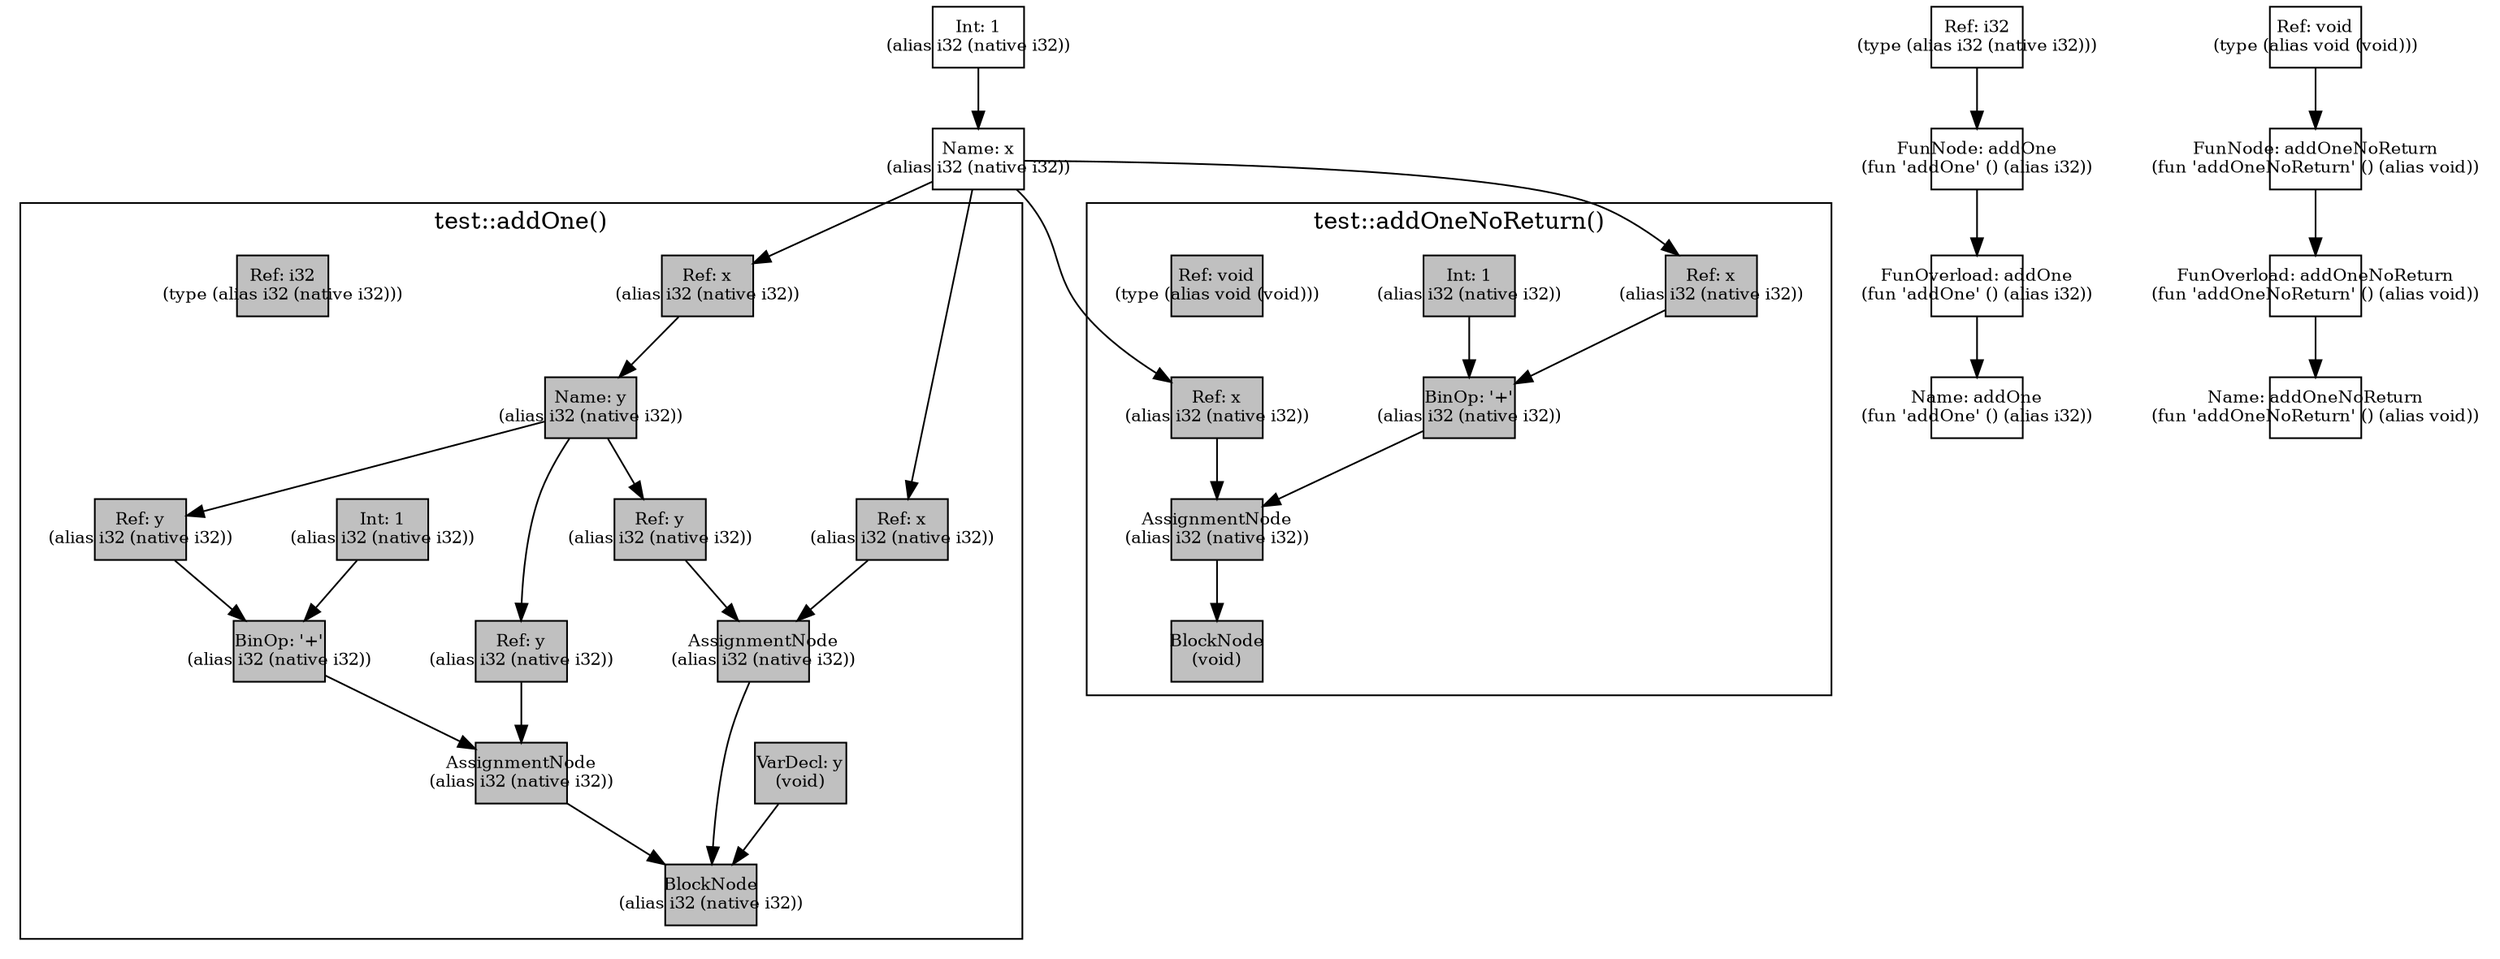 digraph Document {
  node [shape=box,fixedsize=shape fontsize=10]
  1 [label="Name: x\n(alias i32 (native i32))", fillcolor=grey];
  2 [label="Int: 1\n(alias i32 (native i32))", fillcolor=grey];
  3 [label="FunOverload: addOne\n(fun 'addOne' () (alias i32))", fillcolor=grey];
  4 [label="FunNode: addOne\n(fun 'addOne' () (alias i32))", fillcolor=grey];
  5 [label="Ref: i32\n(type (alias i32 (native i32)))", fillcolor=grey];
  6 [label="Name: addOne\n(fun 'addOne' () (alias i32))", fillcolor=grey];
  7 [label="FunOverload: addOneNoReturn\n(fun 'addOneNoReturn' () (alias void))", fillcolor=grey];
  8 [label="FunNode: addOneNoReturn\n(fun 'addOneNoReturn' () (alias void))", fillcolor=grey];
  9 [label="Ref: void\n(type (alias void (void)))", fillcolor=grey];
  10 [label="Name: addOneNoReturn\n(fun 'addOneNoReturn' () (alias void))", fillcolor=grey];
  subgraph cluster0 {
    node [style=filled, fillcolor=grey];
    11 [label="BlockNode\n(alias i32 (native i32))", fillcolor=grey];
    12 [label="VarDecl: y\n(void)", fillcolor=grey];
    13 [label="Name: y\n(alias i32 (native i32))", fillcolor=grey];
    14 [label="Ref: x\n(alias i32 (native i32))", fillcolor=grey];
    15 [label="AssignmentNode\n(alias i32 (native i32))", fillcolor=grey];
    16 [label="Ref: y\n(alias i32 (native i32))", fillcolor=grey];
    17 [label="BinOp: '+'\n(alias i32 (native i32))", fillcolor=grey];
    18 [label="Ref: y\n(alias i32 (native i32))", fillcolor=grey];
    19 [label="Int: 1\n(alias i32 (native i32))", fillcolor=grey];
    20 [label="AssignmentNode\n(alias i32 (native i32))", fillcolor=grey];
    21 [label="Ref: x\n(alias i32 (native i32))", fillcolor=grey];
    22 [label="Ref: y\n(alias i32 (native i32))", fillcolor=grey];
    23 [label="Ref: i32\n(type (alias i32 (native i32)))", fillcolor=grey];
    12 -> 11[taillabel="" labeldistance="1" fontname="times  italic" fontsize = 10 color="black" ];
    13 -> 16[taillabel="" labeldistance="1" fontname="times  italic" fontsize = 10 color="black" ];
    13 -> 18[taillabel="" labeldistance="1" fontname="times  italic" fontsize = 10 color="black" ];
    13 -> 22[taillabel="" labeldistance="1" fontname="times  italic" fontsize = 10 color="black" ];
    14 -> 13[taillabel="" labeldistance="1" fontname="times  italic" fontsize = 10 color="black" ];
    15 -> 11[taillabel="" labeldistance="1" fontname="times  italic" fontsize = 10 color="black" ];
    16 -> 15[taillabel="" labeldistance="1" fontname="times  italic" fontsize = 10 color="black" ];
    17 -> 15[taillabel="" labeldistance="1" fontname="times  italic" fontsize = 10 color="black" ];
    18 -> 17[taillabel="" labeldistance="1" fontname="times  italic" fontsize = 10 color="black" ];
    19 -> 17[taillabel="" labeldistance="1" fontname="times  italic" fontsize = 10 color="black" ];
    20 -> 11[taillabel="" labeldistance="1" fontname="times  italic" fontsize = 10 color="black" ];
    21 -> 20[taillabel="" labeldistance="1" fontname="times  italic" fontsize = 10 color="black" ];
    22 -> 20[taillabel="" labeldistance="1" fontname="times  italic" fontsize = 10 color="black" ];
  label = "test::addOne()";
}
  subgraph cluster1 {
    node [style=filled, fillcolor=grey];
    24 [label="BlockNode\n(void)", fillcolor=grey];
    25 [label="AssignmentNode\n(alias i32 (native i32))", fillcolor=grey];
    26 [label="Ref: x\n(alias i32 (native i32))", fillcolor=grey];
    27 [label="BinOp: '+'\n(alias i32 (native i32))", fillcolor=grey];
    28 [label="Ref: x\n(alias i32 (native i32))", fillcolor=grey];
    29 [label="Int: 1\n(alias i32 (native i32))", fillcolor=grey];
    30 [label="Ref: void\n(type (alias void (void)))", fillcolor=grey];
    25 -> 24[taillabel="" labeldistance="1" fontname="times  italic" fontsize = 10 color="black" ];
    26 -> 25[taillabel="" labeldistance="1" fontname="times  italic" fontsize = 10 color="black" ];
    27 -> 25[taillabel="" labeldistance="1" fontname="times  italic" fontsize = 10 color="black" ];
    28 -> 27[taillabel="" labeldistance="1" fontname="times  italic" fontsize = 10 color="black" ];
    29 -> 27[taillabel="" labeldistance="1" fontname="times  italic" fontsize = 10 color="black" ];
  label = "test::addOneNoReturn()";
}
  1 -> 14[taillabel="" labeldistance="1" fontname="times  italic" fontsize = 10 color="black" ];
  1 -> 21[taillabel="" labeldistance="1" fontname="times  italic" fontsize = 10 color="black" ];
  1 -> 26[taillabel="" labeldistance="1" fontname="times  italic" fontsize = 10 color="black" ];
  1 -> 28[taillabel="" labeldistance="1" fontname="times  italic" fontsize = 10 color="black" ];
  2 -> 1[taillabel="" labeldistance="1" fontname="times  italic" fontsize = 10 color="black" ];
  3 -> 6[taillabel="" labeldistance="1" fontname="times  italic" fontsize = 10 color="black" ];
  4 -> 3[taillabel="" labeldistance="1" fontname="times  italic" fontsize = 10 color="black" ];
  5 -> 4[taillabel="" labeldistance="1" fontname="times  italic" fontsize = 10 color="black" ];
  7 -> 10[taillabel="" labeldistance="1" fontname="times  italic" fontsize = 10 color="black" ];
  8 -> 7[taillabel="" labeldistance="1" fontname="times  italic" fontsize = 10 color="black" ];
  9 -> 8[taillabel="" labeldistance="1" fontname="times  italic" fontsize = 10 color="black" ];
  label="";
}
